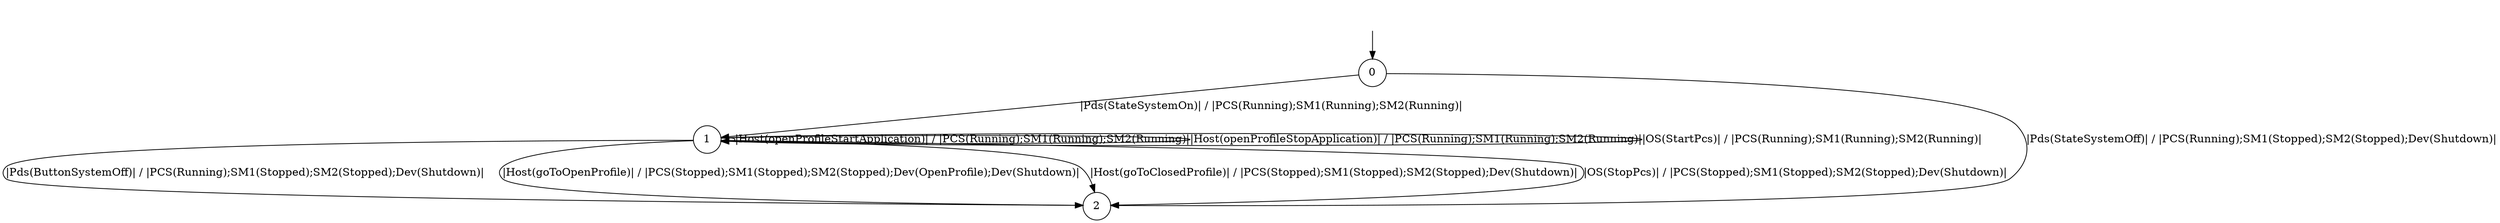 digraph g {
__start0 [label="" shape="none"];

	s0 [shape="circle" label="0"];
	s1 [shape="circle" label="1"];
	s2 [shape="circle" label="2"];
	s0 -> s1 [label="|Pds(StateSystemOn)| / |PCS(Running);SM1(Running);SM2(Running)|"];
	s0 -> s2 [label="|Pds(StateSystemOff)| / |PCS(Running);SM1(Stopped);SM2(Stopped);Dev(Shutdown)|"];
	s1 -> s2 [label="|Pds(ButtonSystemOff)| / |PCS(Running);SM1(Stopped);SM2(Stopped);Dev(Shutdown)|"];
	s1 -> s2 [label="|Host(goToOpenProfile)| / |PCS(Stopped);SM1(Stopped);SM2(Stopped);Dev(OpenProfile);Dev(Shutdown)|"];
	s1 -> s2 [label="|Host(goToClosedProfile)| / |PCS(Stopped);SM1(Stopped);SM2(Stopped);Dev(Shutdown)|"];
	s1 -> s1 [label="|Host(openProfileStartApplication)| / |PCS(Running);SM1(Running);SM2(Running)|"];
	s1 -> s1 [label="|Host(openProfileStopApplication)| / |PCS(Running);SM1(Running);SM2(Running)|"];
	s1 -> s1 [label="|OS(StartPcs)| / |PCS(Running);SM1(Running);SM2(Running)|"];
	s1 -> s2 [label="|OS(StopPcs)| / |PCS(Stopped);SM1(Stopped);SM2(Stopped);Dev(Shutdown)|"];

__start0 -> s0;
}
